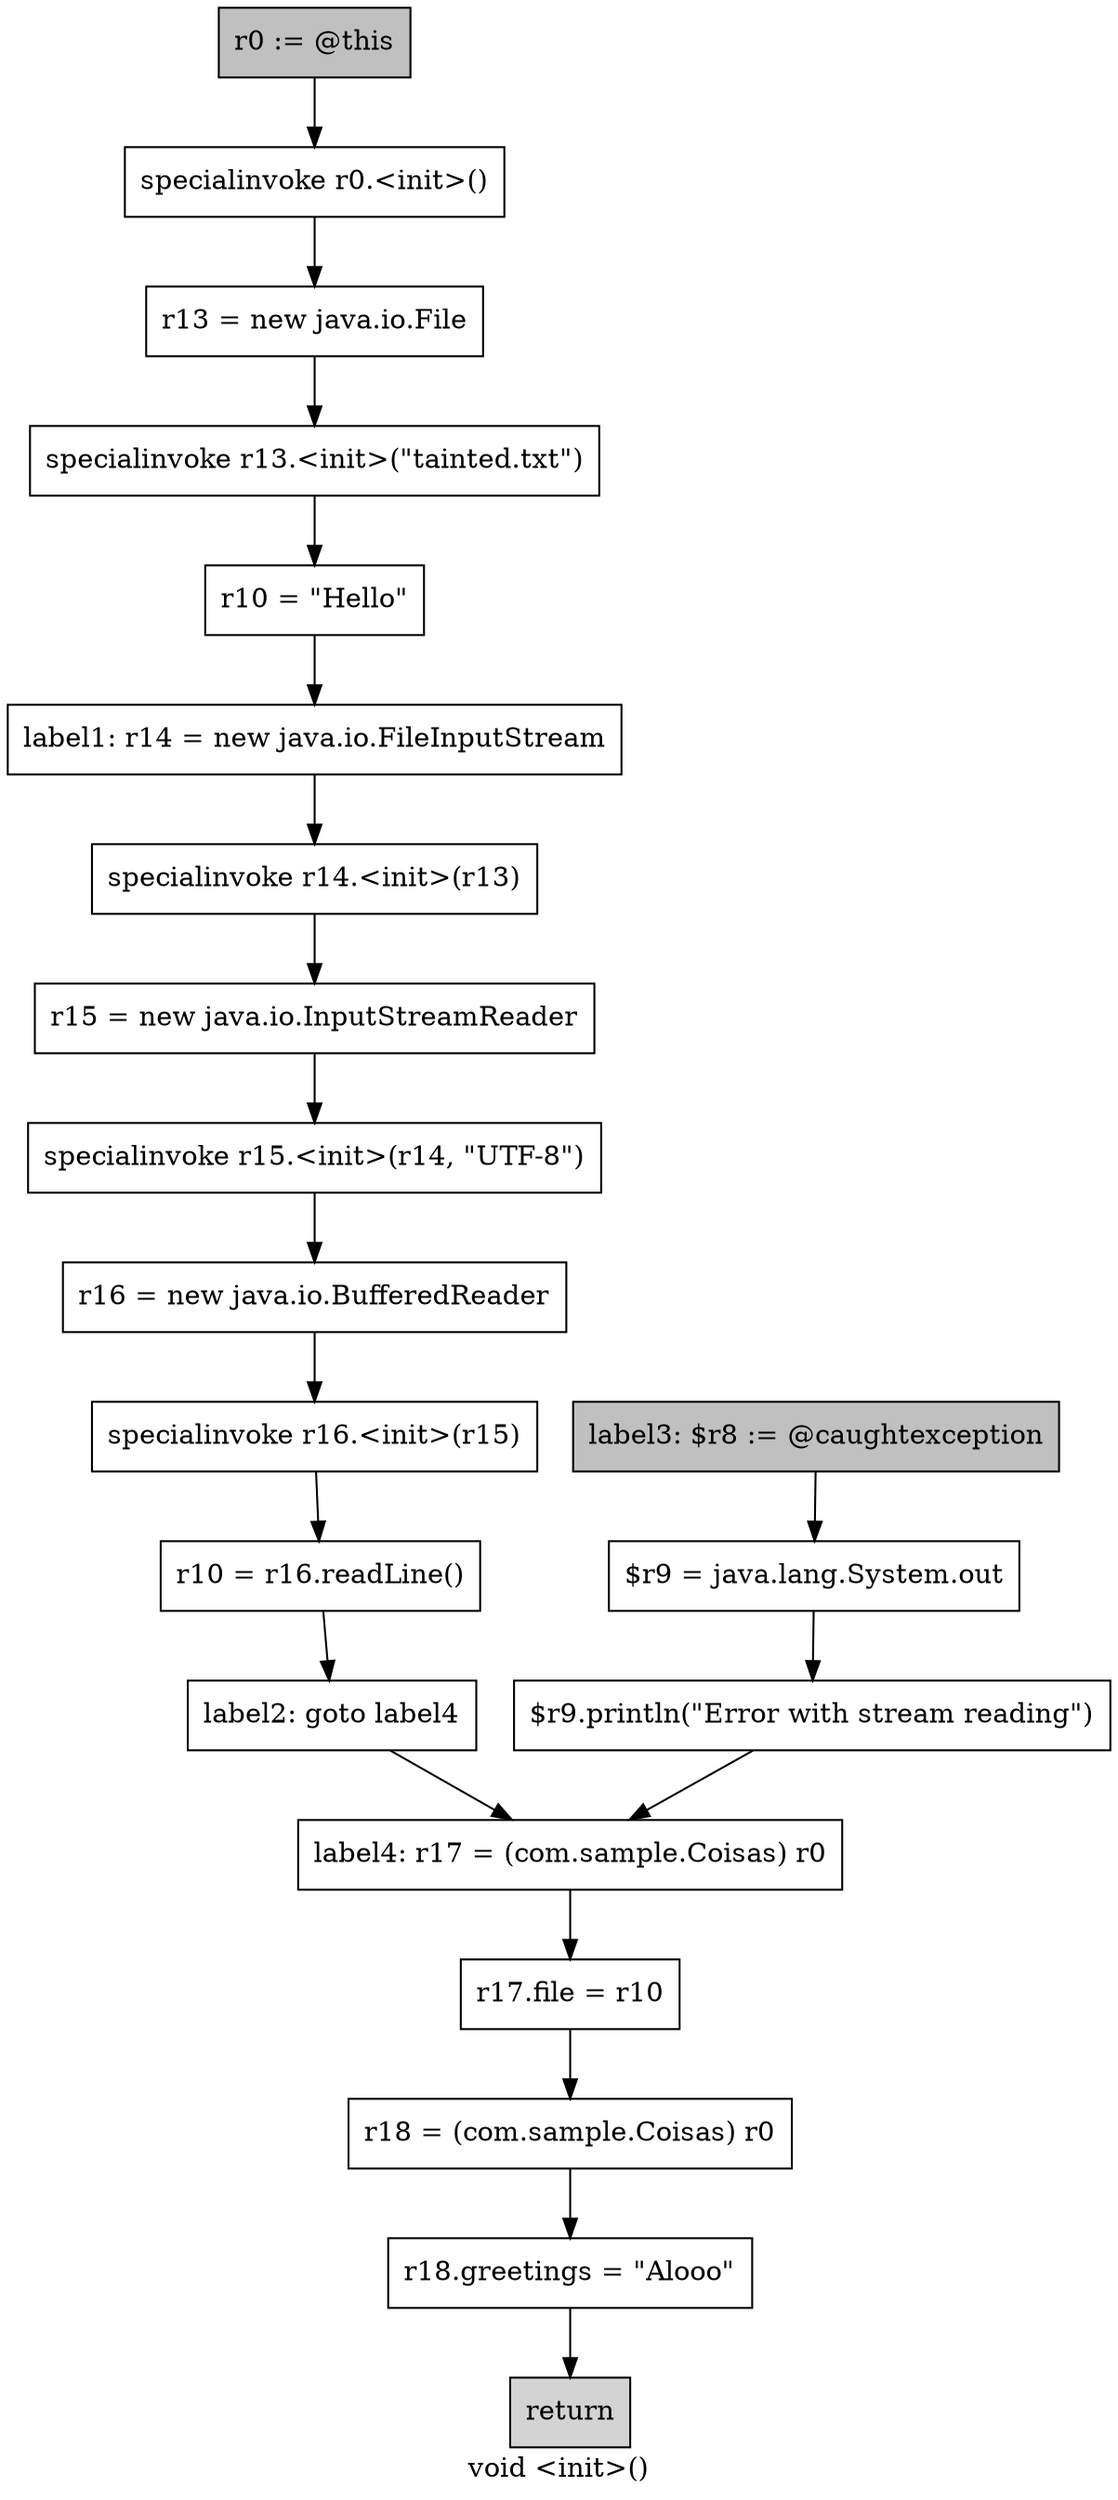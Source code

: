 digraph "void <init>()" {
    label="void <init>()";
    node [shape=box];
    "0" [style=filled,fillcolor=gray,label="r0 := @this",];
    "1" [label="specialinvoke r0.<init>()",];
    "0"->"1";
    "2" [label="r13 = new java.io.File",];
    "1"->"2";
    "3" [label="specialinvoke r13.<init>(\"tainted.txt\")",];
    "2"->"3";
    "4" [label="r10 = \"Hello\"",];
    "3"->"4";
    "5" [label="label1: r14 = new java.io.FileInputStream",];
    "4"->"5";
    "6" [label="specialinvoke r14.<init>(r13)",];
    "5"->"6";
    "7" [label="r15 = new java.io.InputStreamReader",];
    "6"->"7";
    "8" [label="specialinvoke r15.<init>(r14, \"UTF-8\")",];
    "7"->"8";
    "9" [label="r16 = new java.io.BufferedReader",];
    "8"->"9";
    "10" [label="specialinvoke r16.<init>(r15)",];
    "9"->"10";
    "11" [label="r10 = r16.readLine()",];
    "10"->"11";
    "12" [label="label2: goto label4",];
    "11"->"12";
    "16" [label="label4: r17 = (com.sample.Coisas) r0",];
    "12"->"16";
    "13" [style=filled,fillcolor=gray,label="label3: $r8 := @caughtexception",];
    "14" [label="$r9 = java.lang.System.out",];
    "13"->"14";
    "15" [label="$r9.println(\"Error with stream reading\")",];
    "14"->"15";
    "15"->"16";
    "17" [label="r17.file = r10",];
    "16"->"17";
    "18" [label="r18 = (com.sample.Coisas) r0",];
    "17"->"18";
    "19" [label="r18.greetings = \"Alooo\"",];
    "18"->"19";
    "20" [style=filled,fillcolor=lightgray,label="return",];
    "19"->"20";
}
